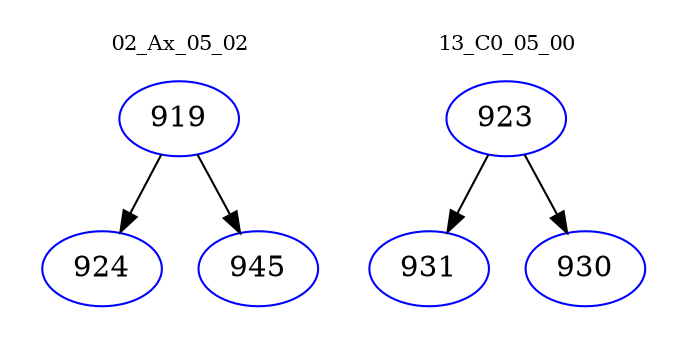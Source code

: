 digraph{
subgraph cluster_0 {
color = white
label = "02_Ax_05_02";
fontsize=10;
T0_919 [label="919", color="blue"]
T0_919 -> T0_924 [color="black"]
T0_924 [label="924", color="blue"]
T0_919 -> T0_945 [color="black"]
T0_945 [label="945", color="blue"]
}
subgraph cluster_1 {
color = white
label = "13_C0_05_00";
fontsize=10;
T1_923 [label="923", color="blue"]
T1_923 -> T1_931 [color="black"]
T1_931 [label="931", color="blue"]
T1_923 -> T1_930 [color="black"]
T1_930 [label="930", color="blue"]
}
}
